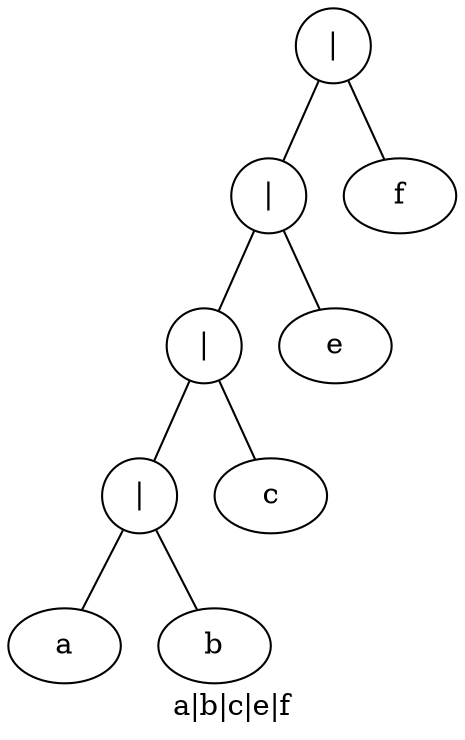 digraph  G {label ="a|b|c|e|f";
node_4[label="a"]
node_5[label="b"]
node_3[label="|", shape=circle]
node_3  -> node_4[dir=none];
node_3  -> node_5[dir=none];
node_6[label="c"]
node_2[label="|", shape=circle]
node_2  -> node_3[dir=none];
node_2  -> node_6[dir=none];
node_7[label="e"]
node_1[label="|", shape=circle]
node_1  -> node_2[dir=none];
node_1  -> node_7[dir=none];
node_8[label="f"]
node_0[label="|", shape=circle]
node_0  -> node_1[dir=none];
node_0  -> node_8[dir=none];
}
